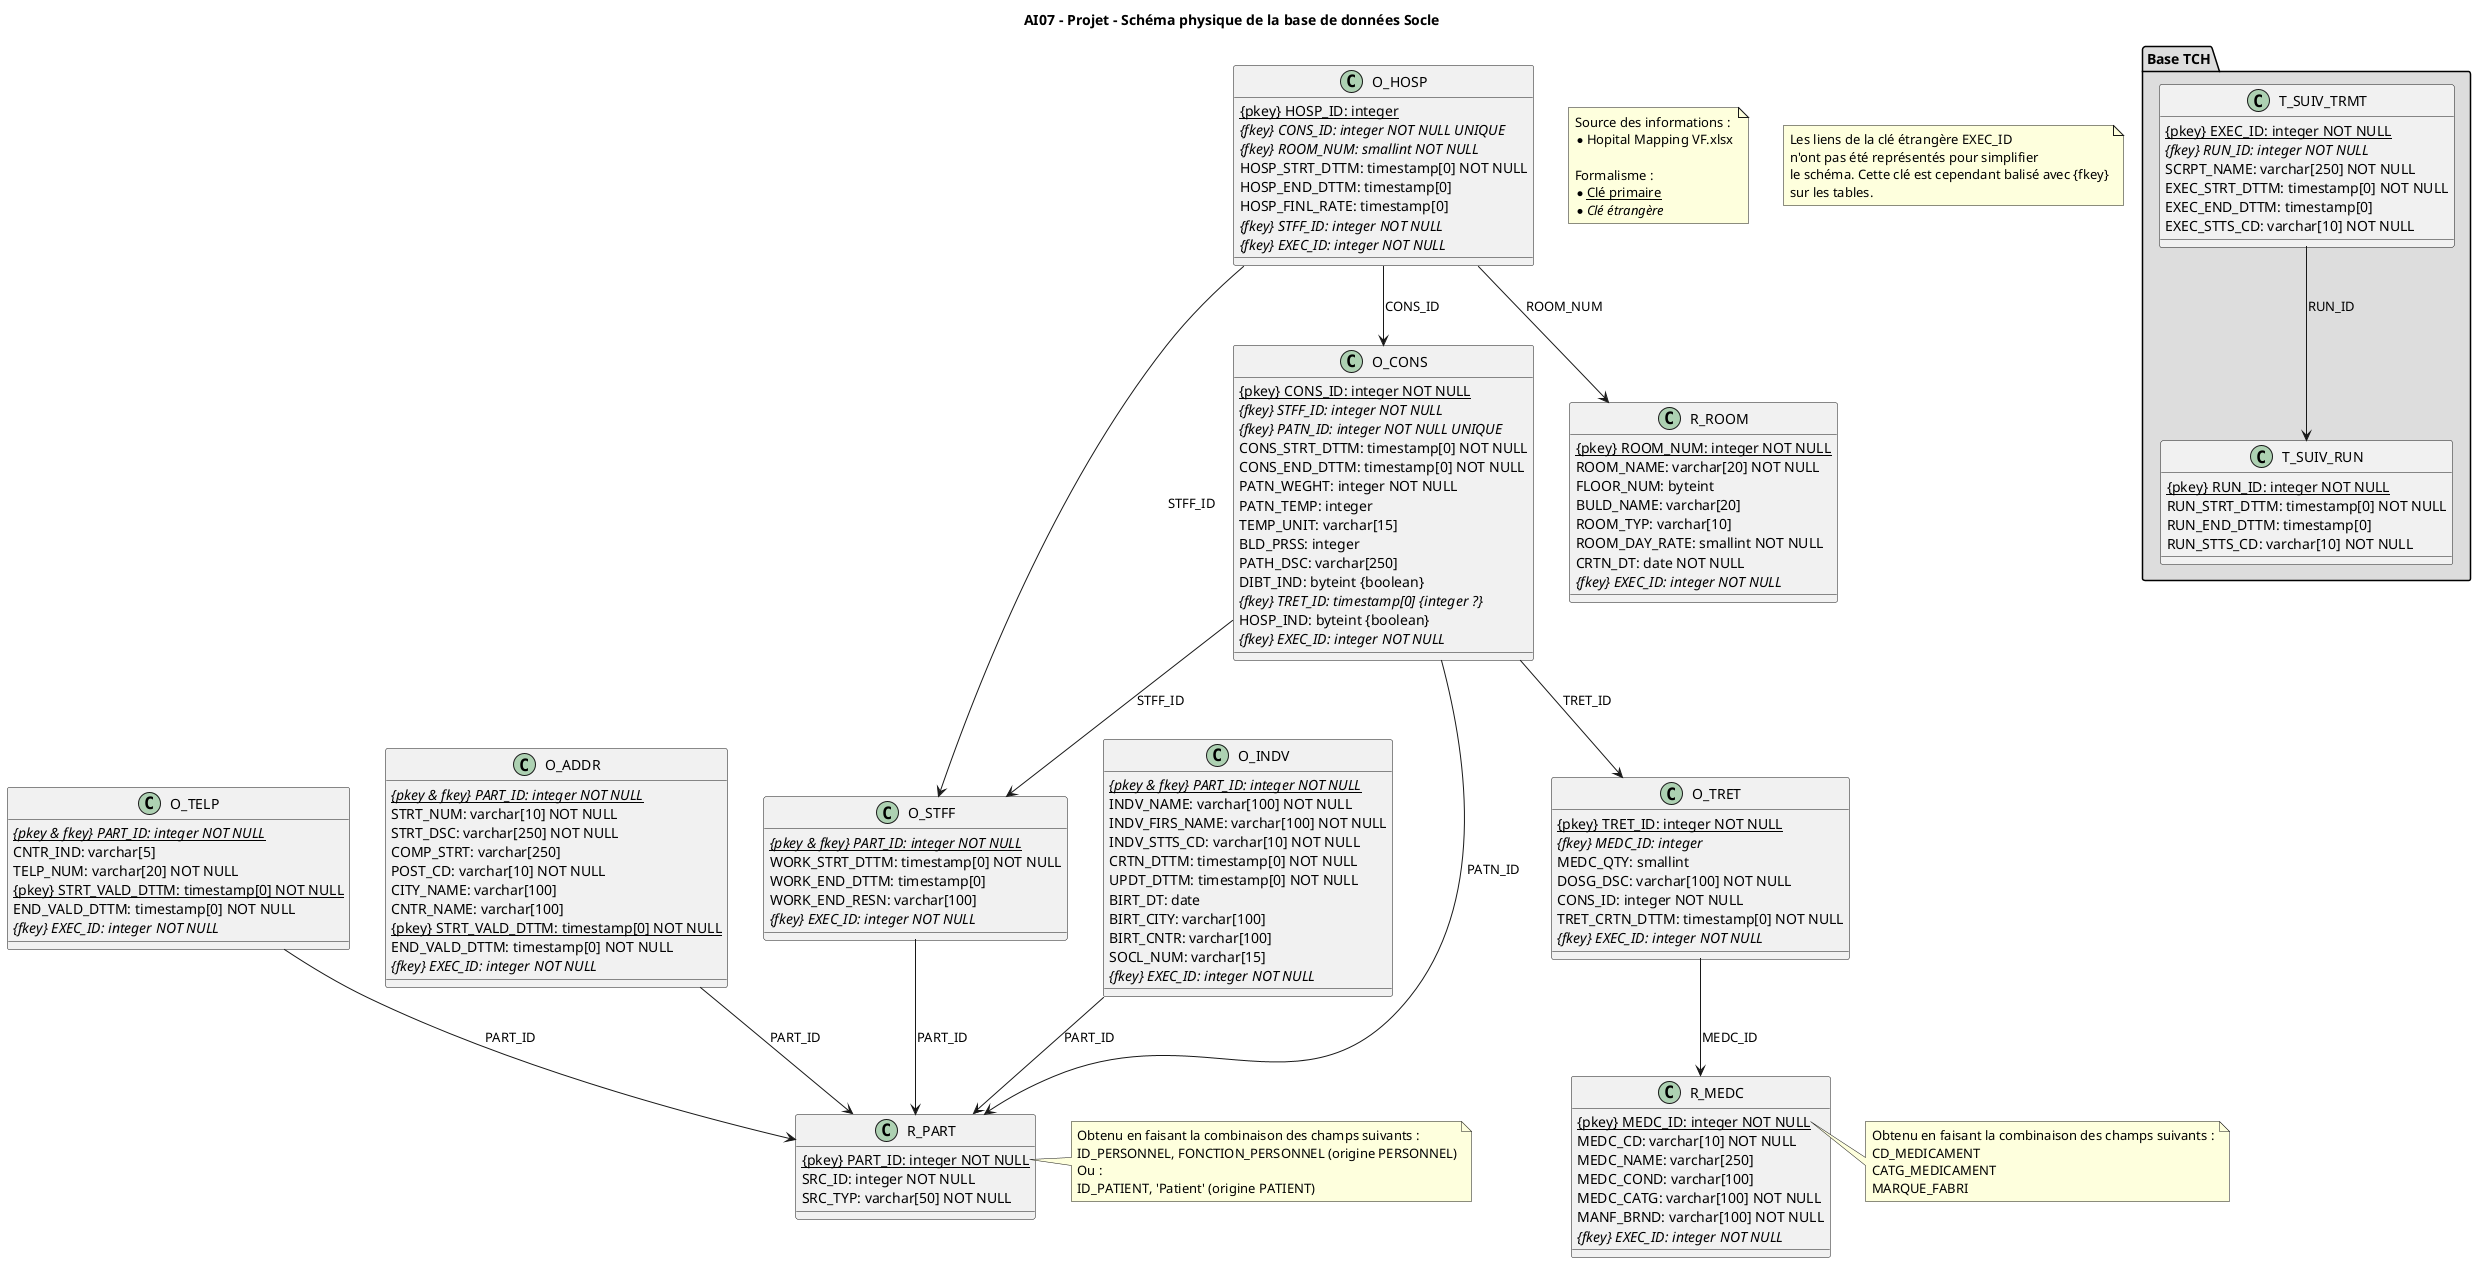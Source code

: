 @startuml
title AI07 - Projet - Schéma physique de la base de données Socle

note as N_Source
  Source des informations :
  * Hopital Mapping VF.xlsx

  Formalisme :
  * <u>Clé primaire</u>
  * <i>Clé étrangère</i>
end note

note as N_Exec_ID
  Les liens de la clé étrangère EXEC_ID
  n'ont pas été représentés pour simplifier
  le schéma. Cette clé est cependant balisé avec {fkey}
  sur les tables.
end note

class R_ROOM {
    {static} {pkey} ROOM_NUM: integer NOT NULL
    ROOM_NAME: varchar[20] NOT NULL
    FLOOR_NUM: byteint
    BULD_NAME: varchar[20]
    ROOM_TYP: varchar[10]
    ROOM_DAY_RATE: smallint NOT NULL
    CRTN_DT: date NOT NULL
    {abstract} {fkey} EXEC_ID: integer NOT NULL
}

class O_TRET {
    {static} {pkey} TRET_ID: integer NOT NULL
    {abstract} {fkey} MEDC_ID: integer
    MEDC_QTY: smallint
    DOSG_DSC: varchar[100] NOT NULL
    CONS_ID: integer NOT NULL
    TRET_CRTN_DTTM: timestamp[0] NOT NULL
    {abstract} {fkey} EXEC_ID: integer NOT NULL
}

class R_PART {
    {static} {pkey} PART_ID: integer NOT NULL
    SRC_ID: integer NOT NULL
    SRC_TYP: varchar[50] NOT NULL
}

note right of R_PART::PART_ID
    Obtenu en faisant la combinaison des champs suivants :
    ID_PERSONNEL, FONCTION_PERSONNEL (origine PERSONNEL)
    Ou :
    ID_PATIENT, 'Patient' (origine PATIENT)
end note

class O_INDV {
    {static} {abstract} {pkey & fkey} PART_ID: integer NOT NULL
    INDV_NAME: varchar[100] NOT NULL
    INDV_FIRS_NAME: varchar[100] NOT NULL
    INDV_STTS_CD: varchar[10] NOT NULL
    CRTN_DTTM: timestamp[0] NOT NULL
    UPDT_DTTM: timestamp[0] NOT NULL
    BIRT_DT: date
    BIRT_CITY: varchar[100]
    BIRT_CNTR: varchar[100]
    SOCL_NUM: varchar[15]
    {abstract} {fkey} EXEC_ID: integer NOT NULL
}

class O_STFF {
    {static} {abstract} {pkey & fkey} PART_ID: integer NOT NULL
    WORK_STRT_DTTM: timestamp[0] NOT NULL
    WORK_END_DTTM: timestamp[0]
    WORK_END_RESN: varchar[100]
    {abstract} {fkey} EXEC_ID: integer NOT NULL
}

class O_TELP {
    {static} {abstract} {pkey & fkey} PART_ID: integer NOT NULL
    CNTR_IND: varchar[5]
    TELP_NUM: varchar[20] NOT NULL
    {static} {pkey} STRT_VALD_DTTM: timestamp[0] NOT NULL
    END_VALD_DTTM: timestamp[0] NOT NULL
    {abstract} {fkey} EXEC_ID: integer NOT NULL
}

class O_ADDR {
    {static} {abstract} {pkey & fkey} PART_ID: integer NOT NULL
    STRT_NUM: varchar[10] NOT NULL
    STRT_DSC: varchar[250] NOT NULL
    COMP_STRT: varchar[250]
    POST_CD: varchar[10] NOT NULL
    CITY_NAME: varchar[100]
    CNTR_NAME: varchar[100]
    {static} {pkey} STRT_VALD_DTTM: timestamp[0] NOT NULL
    END_VALD_DTTM: timestamp[0] NOT NULL
    {abstract} {fkey} EXEC_ID: integer NOT NULL
}

class O_CONS {
    {static} {pkey} CONS_ID: integer NOT NULL
    {abstract} {fkey} STFF_ID: integer NOT NULL
    {abstract} {fkey} PATN_ID: integer NOT NULL UNIQUE
    CONS_STRT_DTTM: timestamp[0] NOT NULL
    CONS_END_DTTM: timestamp[0] NOT NULL
    PATN_WEGHT: integer NOT NULL
    PATN_TEMP: integer
    TEMP_UNIT: varchar[15]
    BLD_PRSS: integer
    PATH_DSC: varchar[250]
    DIBT_IND: byteint {boolean}
    {abstract} {fkey} TRET_ID: timestamp[0] {integer ?}
    HOSP_IND: byteint {boolean}
    {abstract} {fkey} EXEC_ID: integer NOT NULL
}

class O_HOSP {
    {static} {pkey} HOSP_ID: integer
    {abstract} {fkey} CONS_ID: integer NOT NULL UNIQUE
    {abstract} {fkey} ROOM_NUM: smallint NOT NULL
    HOSP_STRT_DTTM: timestamp[0] NOT NULL
    HOSP_END_DTTM: timestamp[0]
    HOSP_FINL_RATE: timestamp[0]
    {abstract} {fkey} STFF_ID: integer NOT NULL
    {abstract} {fkey} EXEC_ID: integer NOT NULL
}

class R_MEDC {
    {static} {pkey} MEDC_ID: integer NOT NULL
    MEDC_CD: varchar[10] NOT NULL
    MEDC_NAME: varchar[250]
    MEDC_COND: varchar[100]
    MEDC_CATG: varchar[100] NOT NULL
    MANF_BRND: varchar[100] NOT NULL
    {abstract} {fkey} EXEC_ID: integer NOT NULL
}

note right of R_MEDC::MEDC_ID
    Obtenu en faisant la combinaison des champs suivants :
    CD_MEDICAMENT
    CATG_MEDICAMENT
    MARQUE_FABRI
end note

package "Base TCH" #DDDDDD {
    class T_SUIV_TRMT {
        {static} {pkey} EXEC_ID: integer NOT NULL
        {abstract} {fkey} RUN_ID: integer NOT NULL
        SCRPT_NAME: varchar[250] NOT NULL
        EXEC_STRT_DTTM: timestamp[0] NOT NULL
        EXEC_END_DTTM: timestamp[0]
        EXEC_STTS_CD: varchar[10] NOT NULL
    }

    class T_SUIV_RUN {
        {static} {pkey} RUN_ID: integer NOT NULL
        RUN_STRT_DTTM: timestamp[0] NOT NULL
        RUN_END_DTTM: timestamp[0]
        RUN_STTS_CD: varchar[10] NOT NULL
    }
}

O_TRET --> R_MEDC: MEDC_ID

O_INDV --> R_PART: PART_ID

O_STFF --> R_PART: PART_ID

O_TELP --> R_PART: PART_ID

O_ADDR --> R_PART: PART_ID

O_CONS --> O_STFF: STFF_ID
O_CONS --> R_PART: PATN_ID
O_CONS --> O_TRET: TRET_ID

O_HOSP --> O_CONS: CONS_ID
O_HOSP --> R_ROOM: ROOM_NUM
O_HOSP --> O_STFF: STFF_ID

T_SUIV_TRMT --> T_SUIV_RUN: RUN_ID

' Bloc trmt id
'R_ROOM --> T_SUIV_TRMT
'O_TRET --> T_SUIV_TRMT
'O_INDV --> T_SUIV_TRMT
'O_STFF --> T_SUIV_TRMT
'O_TELP --> T_SUIV_TRMT
'O_ADDR --> T_SUIV_TRMT
'O_ADDR --> T_SUIV_TRMT
'O_CONS --> T_SUIV_TRMT
'O_HOSP --> T_SUIV_TRMT
@enduml
